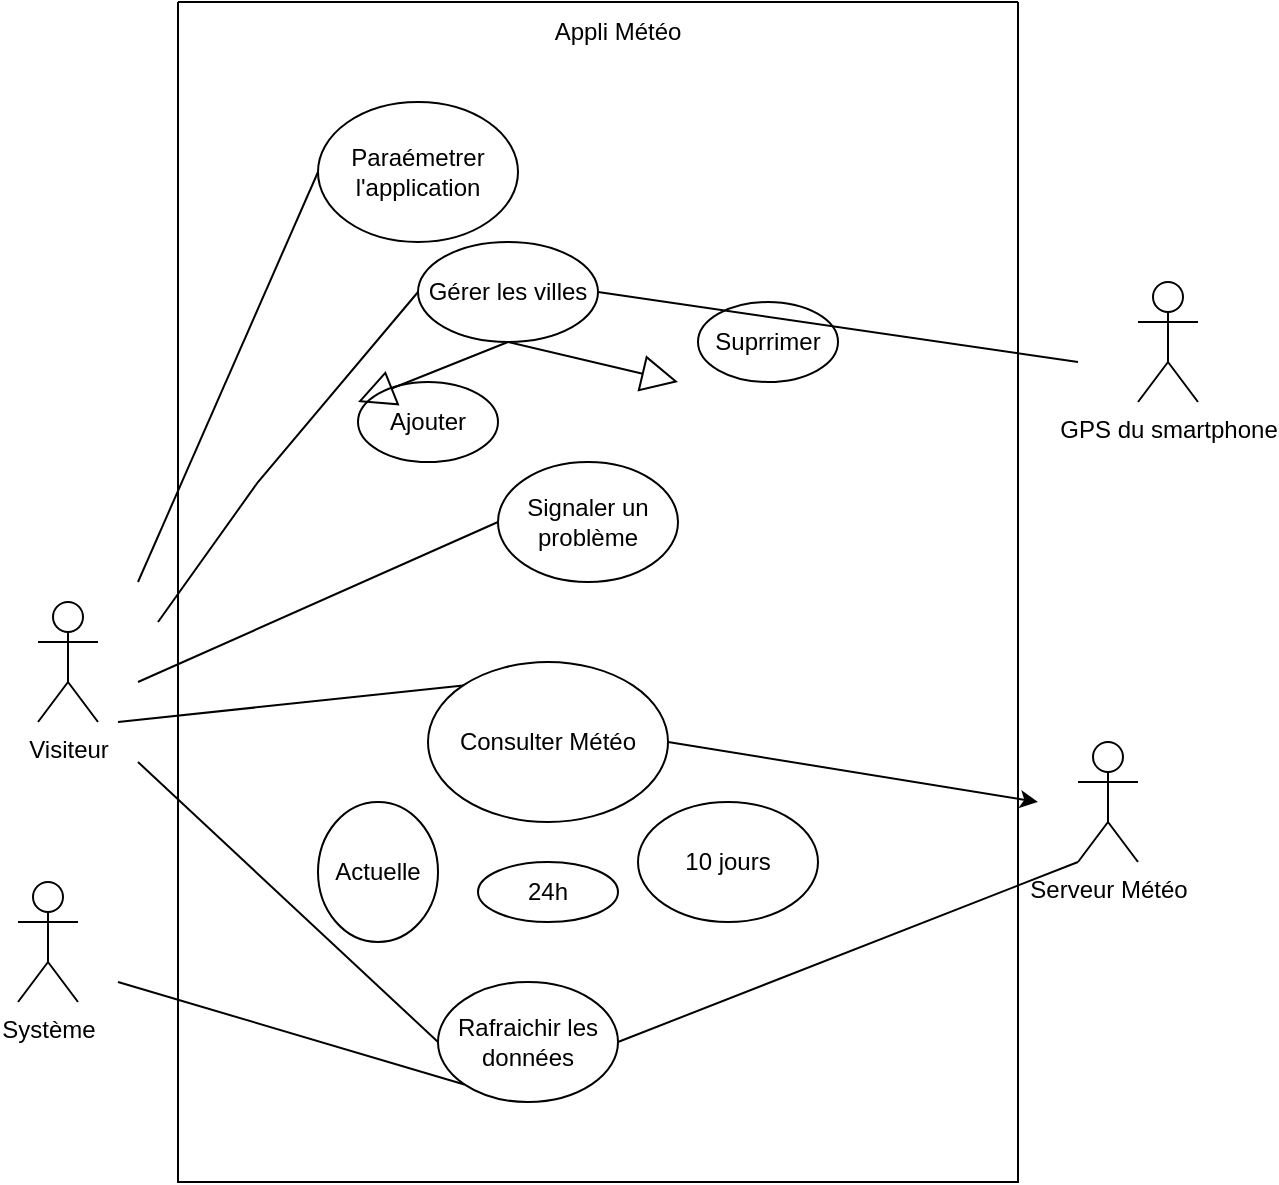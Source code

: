 <mxfile version="24.7.12">
  <diagram name="Page-1" id="HZ-h86I9RY2YUOU27bAz">
    <mxGraphModel dx="1950" dy="1789" grid="1" gridSize="10" guides="1" tooltips="1" connect="1" arrows="1" fold="1" page="1" pageScale="1" pageWidth="827" pageHeight="1169" math="0" shadow="0">
      <root>
        <mxCell id="0" />
        <mxCell id="1" parent="0" />
        <mxCell id="alZMGK_V_BP7ghE9R9m_-2" value="" style="swimlane;startSize=0;" vertex="1" parent="1">
          <mxGeometry x="-10" y="-350" width="420" height="590" as="geometry" />
        </mxCell>
        <mxCell id="alZMGK_V_BP7ghE9R9m_-8" value="Paraémetrer l&#39;application" style="ellipse;whiteSpace=wrap;html=1;" vertex="1" parent="alZMGK_V_BP7ghE9R9m_-2">
          <mxGeometry x="70" y="50" width="100" height="70" as="geometry" />
        </mxCell>
        <mxCell id="alZMGK_V_BP7ghE9R9m_-29" value="Gérer les villes " style="ellipse;whiteSpace=wrap;html=1;" vertex="1" parent="alZMGK_V_BP7ghE9R9m_-2">
          <mxGeometry x="120" y="120" width="90" height="50" as="geometry" />
        </mxCell>
        <mxCell id="alZMGK_V_BP7ghE9R9m_-36" value="Appli Météo" style="text;html=1;align=center;verticalAlign=middle;whiteSpace=wrap;rounded=0;" vertex="1" parent="alZMGK_V_BP7ghE9R9m_-2">
          <mxGeometry x="180" width="80" height="30" as="geometry" />
        </mxCell>
        <mxCell id="alZMGK_V_BP7ghE9R9m_-40" value="Suprrimer" style="ellipse;whiteSpace=wrap;html=1;" vertex="1" parent="alZMGK_V_BP7ghE9R9m_-2">
          <mxGeometry x="260" y="150" width="70" height="40" as="geometry" />
        </mxCell>
        <mxCell id="alZMGK_V_BP7ghE9R9m_-41" value="Ajouter" style="ellipse;whiteSpace=wrap;html=1;" vertex="1" parent="alZMGK_V_BP7ghE9R9m_-2">
          <mxGeometry x="90" y="190" width="70" height="40" as="geometry" />
        </mxCell>
        <mxCell id="alZMGK_V_BP7ghE9R9m_-42" value="Signaler un problème" style="ellipse;whiteSpace=wrap;html=1;" vertex="1" parent="alZMGK_V_BP7ghE9R9m_-2">
          <mxGeometry x="160" y="230" width="90" height="60" as="geometry" />
        </mxCell>
        <mxCell id="alZMGK_V_BP7ghE9R9m_-51" value="Actuelle" style="ellipse;whiteSpace=wrap;html=1;" vertex="1" parent="alZMGK_V_BP7ghE9R9m_-2">
          <mxGeometry x="70" y="400" width="60" height="70" as="geometry" />
        </mxCell>
        <mxCell id="alZMGK_V_BP7ghE9R9m_-52" value="24h" style="ellipse;whiteSpace=wrap;html=1;" vertex="1" parent="alZMGK_V_BP7ghE9R9m_-2">
          <mxGeometry x="150" y="430" width="70" height="30" as="geometry" />
        </mxCell>
        <mxCell id="alZMGK_V_BP7ghE9R9m_-53" value="10 jours" style="ellipse;whiteSpace=wrap;html=1;" vertex="1" parent="alZMGK_V_BP7ghE9R9m_-2">
          <mxGeometry x="230" y="400" width="90" height="60" as="geometry" />
        </mxCell>
        <mxCell id="alZMGK_V_BP7ghE9R9m_-58" value="Rafraichir les données" style="ellipse;whiteSpace=wrap;html=1;" vertex="1" parent="alZMGK_V_BP7ghE9R9m_-2">
          <mxGeometry x="130" y="490" width="90" height="60" as="geometry" />
        </mxCell>
        <mxCell id="alZMGK_V_BP7ghE9R9m_-47" value="Consulter Météo" style="ellipse;whiteSpace=wrap;html=1;" vertex="1" parent="alZMGK_V_BP7ghE9R9m_-2">
          <mxGeometry x="125" y="330" width="120" height="80" as="geometry" />
        </mxCell>
        <mxCell id="alZMGK_V_BP7ghE9R9m_-9" value="" style="endArrow=none;html=1;rounded=0;entryX=0;entryY=0.5;entryDx=0;entryDy=0;" edge="1" parent="1" target="alZMGK_V_BP7ghE9R9m_-8">
          <mxGeometry width="50" height="50" relative="1" as="geometry">
            <mxPoint x="-30" y="-60" as="sourcePoint" />
            <mxPoint x="120" y="-70" as="targetPoint" />
          </mxGeometry>
        </mxCell>
        <mxCell id="alZMGK_V_BP7ghE9R9m_-17" value="Visiteur" style="shape=umlActor;verticalLabelPosition=bottom;verticalAlign=top;html=1;outlineConnect=0;" vertex="1" parent="1">
          <mxGeometry x="-80" y="-50" width="30" height="60" as="geometry" />
        </mxCell>
        <mxCell id="alZMGK_V_BP7ghE9R9m_-28" value="" style="endArrow=none;html=1;rounded=0;entryX=0;entryY=0.5;entryDx=0;entryDy=0;" edge="1" parent="1" target="alZMGK_V_BP7ghE9R9m_-29">
          <mxGeometry width="50" height="50" relative="1" as="geometry">
            <mxPoint x="-20" y="-40" as="sourcePoint" />
            <mxPoint x="90" y="-185" as="targetPoint" />
            <Array as="points">
              <mxPoint x="30" y="-110" />
            </Array>
          </mxGeometry>
        </mxCell>
        <mxCell id="alZMGK_V_BP7ghE9R9m_-38" value="" style="endArrow=block;endSize=16;endFill=0;html=1;rounded=0;exitX=0.5;exitY=1;exitDx=0;exitDy=0;" edge="1" parent="1" source="alZMGK_V_BP7ghE9R9m_-29">
          <mxGeometry x="1" y="-198" width="160" relative="1" as="geometry">
            <mxPoint x="180" y="-180" as="sourcePoint" />
            <mxPoint x="240" y="-160" as="targetPoint" />
            <mxPoint x="150" y="-68" as="offset" />
          </mxGeometry>
        </mxCell>
        <mxCell id="alZMGK_V_BP7ghE9R9m_-39" value="" style="endArrow=block;endSize=16;endFill=0;html=1;rounded=0;exitX=0.5;exitY=1;exitDx=0;exitDy=0;" edge="1" parent="1" source="alZMGK_V_BP7ghE9R9m_-29">
          <mxGeometry width="160" relative="1" as="geometry">
            <mxPoint x="180" y="-180" as="sourcePoint" />
            <mxPoint x="80" y="-150" as="targetPoint" />
          </mxGeometry>
        </mxCell>
        <mxCell id="alZMGK_V_BP7ghE9R9m_-43" value="GPS du smartphone" style="shape=umlActor;verticalLabelPosition=bottom;verticalAlign=top;html=1;outlineConnect=0;" vertex="1" parent="1">
          <mxGeometry x="470" y="-210" width="30" height="60" as="geometry" />
        </mxCell>
        <mxCell id="alZMGK_V_BP7ghE9R9m_-44" value="" style="endArrow=none;html=1;rounded=0;exitX=1;exitY=0.5;exitDx=0;exitDy=0;" edge="1" parent="1" source="alZMGK_V_BP7ghE9R9m_-29">
          <mxGeometry width="50" height="50" relative="1" as="geometry">
            <mxPoint x="350" y="-120" as="sourcePoint" />
            <mxPoint x="440" y="-170" as="targetPoint" />
          </mxGeometry>
        </mxCell>
        <mxCell id="alZMGK_V_BP7ghE9R9m_-45" value="" style="endArrow=none;html=1;rounded=0;entryX=0;entryY=0.5;entryDx=0;entryDy=0;" edge="1" parent="1" target="alZMGK_V_BP7ghE9R9m_-42">
          <mxGeometry width="50" height="50" relative="1" as="geometry">
            <mxPoint x="-30" y="-10" as="sourcePoint" />
            <mxPoint x="400" as="targetPoint" />
          </mxGeometry>
        </mxCell>
        <mxCell id="alZMGK_V_BP7ghE9R9m_-46" value="Serveur Météo" style="shape=umlActor;verticalLabelPosition=bottom;verticalAlign=top;html=1;outlineConnect=0;" vertex="1" parent="1">
          <mxGeometry x="440" y="20" width="30" height="60" as="geometry" />
        </mxCell>
        <mxCell id="alZMGK_V_BP7ghE9R9m_-48" value="" style="endArrow=none;html=1;rounded=0;entryX=0;entryY=0;entryDx=0;entryDy=0;" edge="1" parent="1" target="alZMGK_V_BP7ghE9R9m_-47">
          <mxGeometry width="50" height="50" relative="1" as="geometry">
            <mxPoint x="-40" y="10" as="sourcePoint" />
            <mxPoint x="200" y="10" as="targetPoint" />
          </mxGeometry>
        </mxCell>
        <mxCell id="alZMGK_V_BP7ghE9R9m_-50" value="" style="endArrow=classic;html=1;rounded=0;exitX=1;exitY=0.5;exitDx=0;exitDy=0;" edge="1" parent="1" source="alZMGK_V_BP7ghE9R9m_-47">
          <mxGeometry width="50" height="50" relative="1" as="geometry">
            <mxPoint x="120" y="60" as="sourcePoint" />
            <mxPoint x="420" y="50" as="targetPoint" />
          </mxGeometry>
        </mxCell>
        <mxCell id="alZMGK_V_BP7ghE9R9m_-54" value="Système" style="shape=umlActor;verticalLabelPosition=bottom;verticalAlign=top;html=1;outlineConnect=0;" vertex="1" parent="1">
          <mxGeometry x="-90" y="90" width="30" height="60" as="geometry" />
        </mxCell>
        <mxCell id="alZMGK_V_BP7ghE9R9m_-59" value="" style="endArrow=none;html=1;rounded=0;entryX=0;entryY=0.5;entryDx=0;entryDy=0;" edge="1" parent="1" target="alZMGK_V_BP7ghE9R9m_-58">
          <mxGeometry width="50" height="50" relative="1" as="geometry">
            <mxPoint x="-30" y="30" as="sourcePoint" />
            <mxPoint x="90" y="40" as="targetPoint" />
          </mxGeometry>
        </mxCell>
        <mxCell id="alZMGK_V_BP7ghE9R9m_-61" value="" style="endArrow=none;html=1;rounded=0;entryX=0;entryY=1;entryDx=0;entryDy=0;" edge="1" parent="1" target="alZMGK_V_BP7ghE9R9m_-58">
          <mxGeometry width="50" height="50" relative="1" as="geometry">
            <mxPoint x="-40" y="140" as="sourcePoint" />
            <mxPoint x="90" y="40" as="targetPoint" />
          </mxGeometry>
        </mxCell>
        <mxCell id="alZMGK_V_BP7ghE9R9m_-62" value="" style="endArrow=none;html=1;rounded=0;exitX=1;exitY=0.5;exitDx=0;exitDy=0;entryX=0;entryY=1;entryDx=0;entryDy=0;entryPerimeter=0;" edge="1" parent="1" source="alZMGK_V_BP7ghE9R9m_-58" target="alZMGK_V_BP7ghE9R9m_-46">
          <mxGeometry width="50" height="50" relative="1" as="geometry">
            <mxPoint x="-80" as="sourcePoint" />
            <mxPoint x="-30" y="-50" as="targetPoint" />
          </mxGeometry>
        </mxCell>
      </root>
    </mxGraphModel>
  </diagram>
</mxfile>
